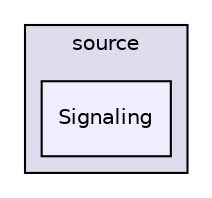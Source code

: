 digraph "/src/src/source/Signaling" {
  compound=true
  node [ fontsize="10", fontname="Helvetica"];
  edge [ labelfontsize="10", labelfontname="Helvetica"];
  subgraph clusterdir_94e7a0fbe7f8eaf7f05ee7b02c647e9f {
    graph [ bgcolor="#ddddee", pencolor="black", label="source" fontname="Helvetica", fontsize="10", URL="dir_94e7a0fbe7f8eaf7f05ee7b02c647e9f.html"]
  dir_a2c552ed41e223deef2a46f0c92d8956 [shape=box, label="Signaling", style="filled", fillcolor="#eeeeff", pencolor="black", URL="dir_a2c552ed41e223deef2a46f0c92d8956.html"];
  }
}

